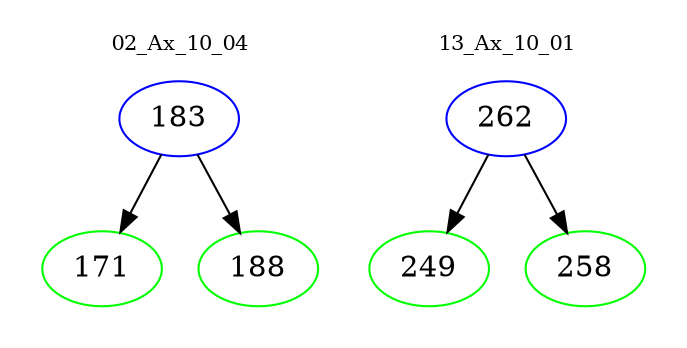 digraph{
subgraph cluster_0 {
color = white
label = "02_Ax_10_04";
fontsize=10;
T0_183 [label="183", color="blue"]
T0_183 -> T0_171 [color="black"]
T0_171 [label="171", color="green"]
T0_183 -> T0_188 [color="black"]
T0_188 [label="188", color="green"]
}
subgraph cluster_1 {
color = white
label = "13_Ax_10_01";
fontsize=10;
T1_262 [label="262", color="blue"]
T1_262 -> T1_249 [color="black"]
T1_249 [label="249", color="green"]
T1_262 -> T1_258 [color="black"]
T1_258 [label="258", color="green"]
}
}
